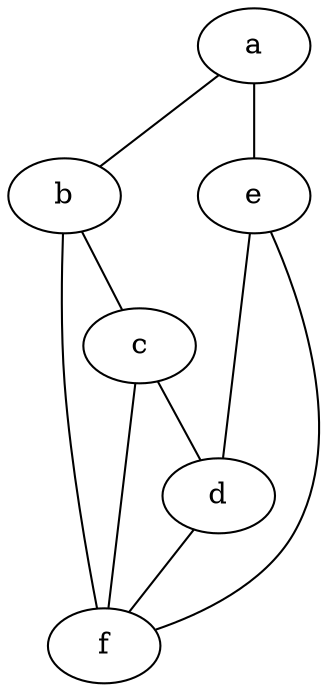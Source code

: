 graph C {
     a -- b [weight=7];
     b -- c [weight=5];
     c -- d [weight=11];
     a -- e [weight=24];
     b -- f [weight=12];
     c -- f [weight=6];
     e -- d [weight=8];
     e -- f [weight=3];
     d -- f [weight=9];
}